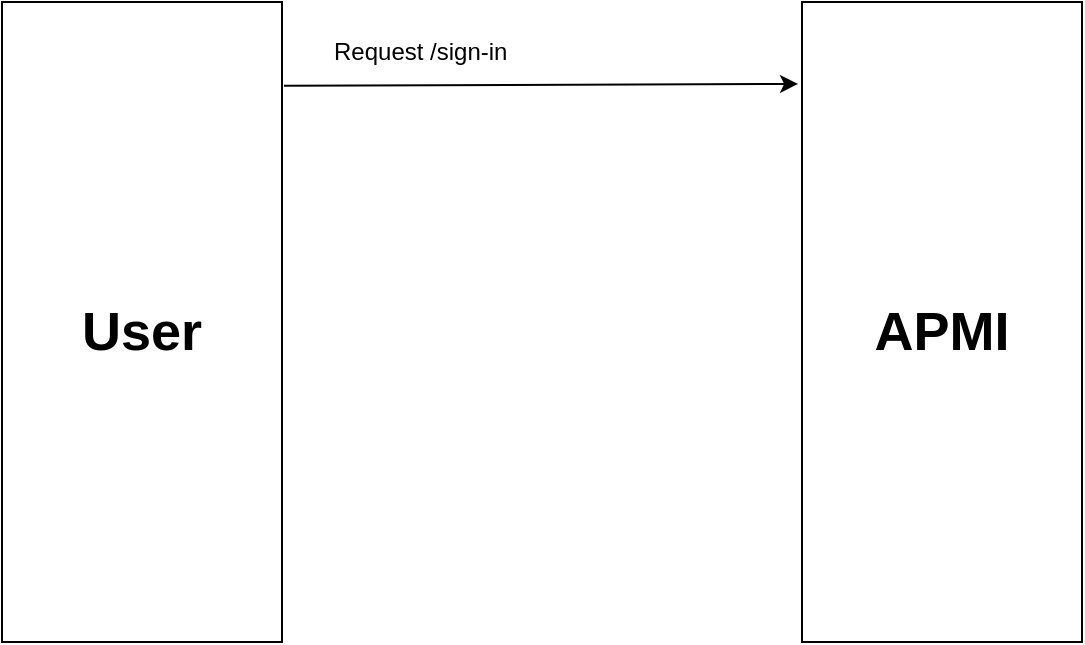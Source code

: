 <mxfile version="22.0.7" type="github">
  <diagram name="Page-1" id="nTCY80lPOUgCYFDNBATo">
    <mxGraphModel dx="1434" dy="758" grid="1" gridSize="10" guides="1" tooltips="1" connect="1" arrows="1" fold="1" page="1" pageScale="1" pageWidth="850" pageHeight="1100" math="0" shadow="0">
      <root>
        <mxCell id="0" />
        <mxCell id="1" parent="0" />
        <mxCell id="QeC_CHKRkBBoGq2I4w-n-3" value="" style="rounded=0;whiteSpace=wrap;html=1;" vertex="1" parent="1">
          <mxGeometry x="480" y="320" width="140" height="320" as="geometry" />
        </mxCell>
        <mxCell id="QeC_CHKRkBBoGq2I4w-n-4" value="APMI" style="text;html=1;strokeColor=none;fillColor=none;align=center;verticalAlign=middle;whiteSpace=wrap;rounded=0;fontSize=27;fontStyle=1" vertex="1" parent="1">
          <mxGeometry x="510" y="460" width="80" height="50" as="geometry" />
        </mxCell>
        <mxCell id="QeC_CHKRkBBoGq2I4w-n-9" value="" style="rounded=0;whiteSpace=wrap;html=1;" vertex="1" parent="1">
          <mxGeometry x="80" y="320" width="140" height="320" as="geometry" />
        </mxCell>
        <mxCell id="QeC_CHKRkBBoGq2I4w-n-10" value="User" style="text;html=1;strokeColor=none;fillColor=none;align=center;verticalAlign=middle;whiteSpace=wrap;rounded=0;fontSize=27;fontStyle=1" vertex="1" parent="1">
          <mxGeometry x="110" y="460" width="80" height="50" as="geometry" />
        </mxCell>
        <mxCell id="QeC_CHKRkBBoGq2I4w-n-12" value="" style="endArrow=classic;html=1;rounded=0;exitX=1.007;exitY=0.131;exitDx=0;exitDy=0;exitPerimeter=0;entryX=-0.014;entryY=0.128;entryDx=0;entryDy=0;entryPerimeter=0;" edge="1" parent="1" source="QeC_CHKRkBBoGq2I4w-n-9" target="QeC_CHKRkBBoGq2I4w-n-3">
          <mxGeometry width="50" height="50" relative="1" as="geometry">
            <mxPoint x="300" y="550" as="sourcePoint" />
            <mxPoint x="350" y="500" as="targetPoint" />
          </mxGeometry>
        </mxCell>
        <mxCell id="QeC_CHKRkBBoGq2I4w-n-13" value="Request&amp;nbsp;/sign-in" style="text;strokeColor=none;fillColor=none;align=left;verticalAlign=middle;spacingLeft=4;spacingRight=4;overflow=hidden;points=[[0,0.5],[1,0.5]];portConstraint=eastwest;rotatable=0;whiteSpace=wrap;html=1;" vertex="1" parent="1">
          <mxGeometry x="240" y="330" width="130" height="30" as="geometry" />
        </mxCell>
      </root>
    </mxGraphModel>
  </diagram>
</mxfile>

